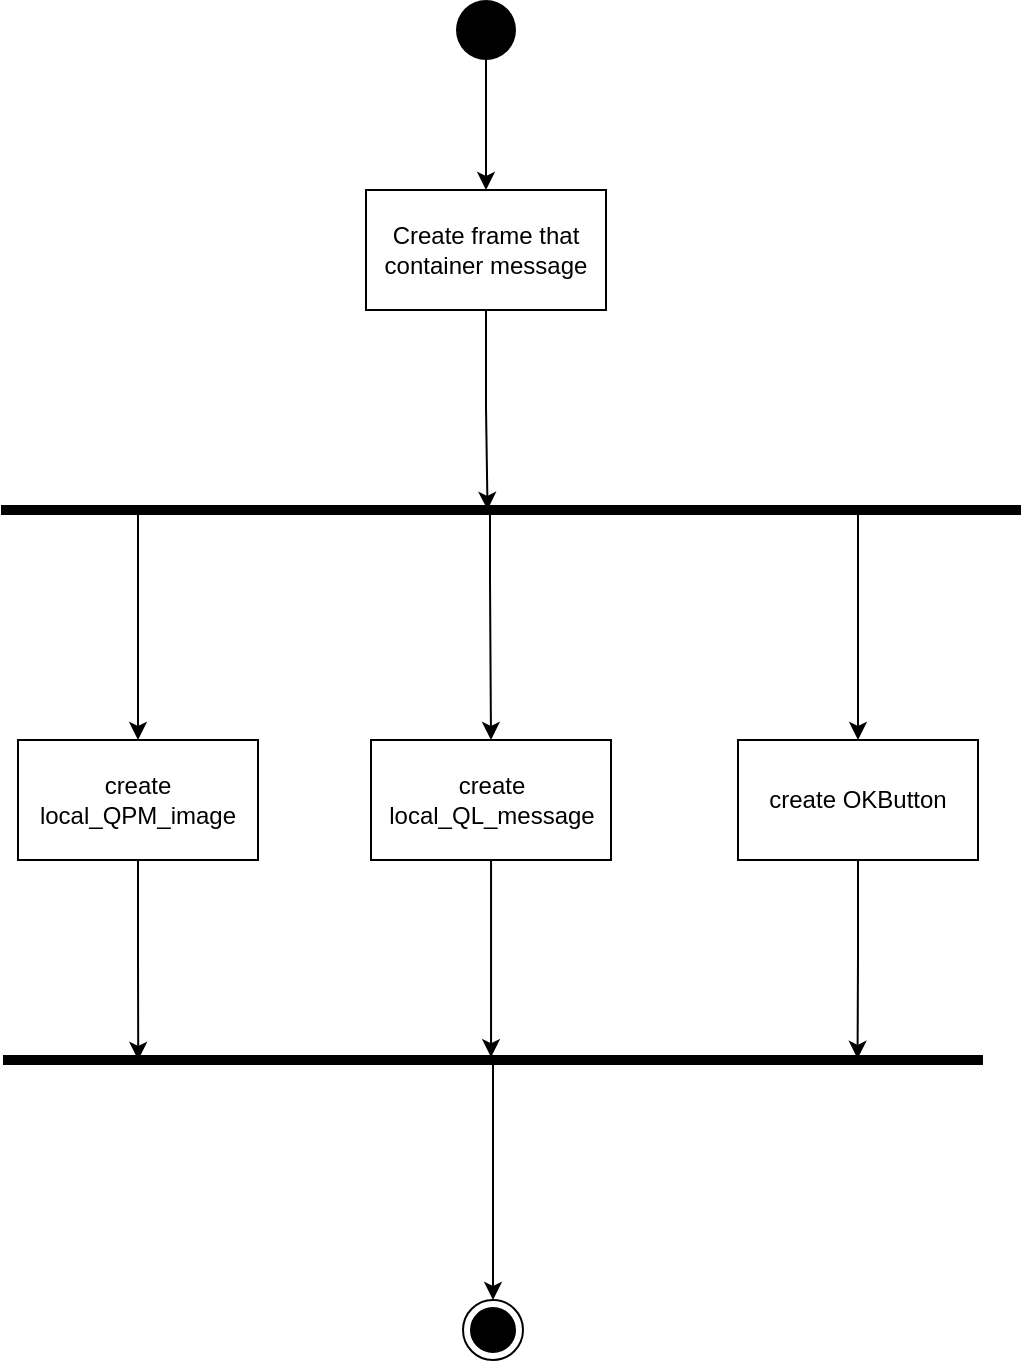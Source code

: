 <mxfile version="20.3.0" type="device" pages="6"><diagram id="C5RBs43oDa-KdzZeNtuy" name="InitialSuccess"><mxGraphModel dx="920" dy="681" grid="1" gridSize="10" guides="1" tooltips="1" connect="1" arrows="1" fold="1" page="1" pageScale="1" pageWidth="827" pageHeight="1169" math="0" shadow="0"><root><mxCell id="WIyWlLk6GJQsqaUBKTNV-0"/><mxCell id="WIyWlLk6GJQsqaUBKTNV-1" parent="WIyWlLk6GJQsqaUBKTNV-0"/><mxCell id="VTAY2eCPoD1D-6jDkXKK-2" value="" style="edgeStyle=orthogonalEdgeStyle;rounded=0;orthogonalLoop=1;jettySize=auto;html=1;" edge="1" parent="WIyWlLk6GJQsqaUBKTNV-1" source="VTAY2eCPoD1D-6jDkXKK-0" target="VTAY2eCPoD1D-6jDkXKK-1"><mxGeometry relative="1" as="geometry"/></mxCell><mxCell id="VTAY2eCPoD1D-6jDkXKK-0" value="" style="ellipse;fillColor=#000000;strokeColor=none;" vertex="1" parent="WIyWlLk6GJQsqaUBKTNV-1"><mxGeometry x="399" y="30" width="30" height="30" as="geometry"/></mxCell><mxCell id="VTAY2eCPoD1D-6jDkXKK-17" style="edgeStyle=orthogonalEdgeStyle;rounded=0;orthogonalLoop=1;jettySize=auto;html=1;entryX=0.476;entryY=0.523;entryDx=0;entryDy=0;entryPerimeter=0;" edge="1" parent="WIyWlLk6GJQsqaUBKTNV-1" source="VTAY2eCPoD1D-6jDkXKK-1" target="VTAY2eCPoD1D-6jDkXKK-6"><mxGeometry relative="1" as="geometry"/></mxCell><mxCell id="VTAY2eCPoD1D-6jDkXKK-1" value="Create frame that container message" style="whiteSpace=wrap;html=1;fillColor=default;strokeColor=default;" vertex="1" parent="WIyWlLk6GJQsqaUBKTNV-1"><mxGeometry x="354" y="125" width="120" height="60" as="geometry"/></mxCell><mxCell id="VTAY2eCPoD1D-6jDkXKK-10" value="" style="edgeStyle=orthogonalEdgeStyle;rounded=0;orthogonalLoop=1;jettySize=auto;html=1;" edge="1" parent="WIyWlLk6GJQsqaUBKTNV-1" source="VTAY2eCPoD1D-6jDkXKK-6" target="VTAY2eCPoD1D-6jDkXKK-9"><mxGeometry relative="1" as="geometry"><Array as="points"><mxPoint x="240" y="300"/><mxPoint x="240" y="300"/></Array></mxGeometry></mxCell><mxCell id="VTAY2eCPoD1D-6jDkXKK-14" style="edgeStyle=orthogonalEdgeStyle;rounded=0;orthogonalLoop=1;jettySize=auto;html=1;entryX=0.5;entryY=0;entryDx=0;entryDy=0;" edge="1" parent="WIyWlLk6GJQsqaUBKTNV-1" source="VTAY2eCPoD1D-6jDkXKK-6" target="VTAY2eCPoD1D-6jDkXKK-13"><mxGeometry relative="1" as="geometry"><Array as="points"><mxPoint x="600" y="350"/><mxPoint x="600" y="350"/></Array></mxGeometry></mxCell><mxCell id="VTAY2eCPoD1D-6jDkXKK-16" style="edgeStyle=orthogonalEdgeStyle;rounded=0;orthogonalLoop=1;jettySize=auto;html=1;entryX=0.5;entryY=0;entryDx=0;entryDy=0;" edge="1" parent="WIyWlLk6GJQsqaUBKTNV-1" source="VTAY2eCPoD1D-6jDkXKK-6" target="VTAY2eCPoD1D-6jDkXKK-11"><mxGeometry relative="1" as="geometry"><Array as="points"><mxPoint x="416" y="320"/><mxPoint x="416" y="320"/></Array></mxGeometry></mxCell><mxCell id="VTAY2eCPoD1D-6jDkXKK-6" value="" style="html=1;points=[];perimeter=orthogonalPerimeter;fillColor=#000000;strokeColor=none;rotation=90;" vertex="1" parent="WIyWlLk6GJQsqaUBKTNV-1"><mxGeometry x="424" y="30" width="5" height="510" as="geometry"/></mxCell><mxCell id="VTAY2eCPoD1D-6jDkXKK-19" style="edgeStyle=orthogonalEdgeStyle;rounded=0;orthogonalLoop=1;jettySize=auto;html=1;entryX=0.5;entryY=0.862;entryDx=0;entryDy=0;entryPerimeter=0;" edge="1" parent="WIyWlLk6GJQsqaUBKTNV-1" source="VTAY2eCPoD1D-6jDkXKK-9" target="VTAY2eCPoD1D-6jDkXKK-18"><mxGeometry relative="1" as="geometry"/></mxCell><mxCell id="VTAY2eCPoD1D-6jDkXKK-9" value="create local_QPM_image" style="whiteSpace=wrap;html=1;fillColor=default;strokeColor=default;" vertex="1" parent="WIyWlLk6GJQsqaUBKTNV-1"><mxGeometry x="180" y="400" width="120" height="60" as="geometry"/></mxCell><mxCell id="VTAY2eCPoD1D-6jDkXKK-21" style="edgeStyle=orthogonalEdgeStyle;rounded=0;orthogonalLoop=1;jettySize=auto;html=1;entryX=0.222;entryY=0.502;entryDx=0;entryDy=0;entryPerimeter=0;" edge="1" parent="WIyWlLk6GJQsqaUBKTNV-1" source="VTAY2eCPoD1D-6jDkXKK-11" target="VTAY2eCPoD1D-6jDkXKK-18"><mxGeometry relative="1" as="geometry"/></mxCell><mxCell id="VTAY2eCPoD1D-6jDkXKK-11" value="create local_QL_message" style="whiteSpace=wrap;html=1;fillColor=default;strokeColor=default;" vertex="1" parent="WIyWlLk6GJQsqaUBKTNV-1"><mxGeometry x="356.5" y="400" width="120" height="60" as="geometry"/></mxCell><mxCell id="VTAY2eCPoD1D-6jDkXKK-22" style="edgeStyle=orthogonalEdgeStyle;rounded=0;orthogonalLoop=1;jettySize=auto;html=1;entryX=0.378;entryY=0.128;entryDx=0;entryDy=0;entryPerimeter=0;" edge="1" parent="WIyWlLk6GJQsqaUBKTNV-1" source="VTAY2eCPoD1D-6jDkXKK-13" target="VTAY2eCPoD1D-6jDkXKK-18"><mxGeometry relative="1" as="geometry"/></mxCell><mxCell id="VTAY2eCPoD1D-6jDkXKK-13" value="create OKButton" style="whiteSpace=wrap;html=1;fillColor=default;strokeColor=default;" vertex="1" parent="WIyWlLk6GJQsqaUBKTNV-1"><mxGeometry x="540" y="400" width="120" height="60" as="geometry"/></mxCell><mxCell id="VTAY2eCPoD1D-6jDkXKK-24" style="edgeStyle=orthogonalEdgeStyle;rounded=0;orthogonalLoop=1;jettySize=auto;html=1;entryX=0.5;entryY=0;entryDx=0;entryDy=0;" edge="1" parent="WIyWlLk6GJQsqaUBKTNV-1" source="VTAY2eCPoD1D-6jDkXKK-18" target="VTAY2eCPoD1D-6jDkXKK-23"><mxGeometry relative="1" as="geometry"/></mxCell><mxCell id="VTAY2eCPoD1D-6jDkXKK-18" value="" style="html=1;points=[];perimeter=orthogonalPerimeter;fillColor=#000000;strokeColor=none;rotation=90;" vertex="1" parent="WIyWlLk6GJQsqaUBKTNV-1"><mxGeometry x="415" y="315" width="5" height="490" as="geometry"/></mxCell><mxCell id="VTAY2eCPoD1D-6jDkXKK-23" value="" style="ellipse;html=1;shape=endState;fillColor=strokeColor;strokeColor=default;" vertex="1" parent="WIyWlLk6GJQsqaUBKTNV-1"><mxGeometry x="402.5" y="680" width="30" height="30" as="geometry"/></mxCell></root></mxGraphModel></diagram><diagram id="vHsDtxn2GFgAUpSovwI8" name="ActivitySuccess"><mxGraphModel dx="782" dy="579" grid="1" gridSize="10" guides="1" tooltips="1" connect="1" arrows="1" fold="1" page="1" pageScale="1" pageWidth="3300" pageHeight="4681" math="0" shadow="0"><root><mxCell id="0"/><mxCell id="1" parent="0"/><mxCell id="Ofj0G9kFOYM83Hg0rXOj-3" value="" style="edgeStyle=orthogonalEdgeStyle;rounded=0;orthogonalLoop=1;jettySize=auto;html=1;" edge="1" parent="1" source="Ofj0G9kFOYM83Hg0rXOj-1" target="Ofj0G9kFOYM83Hg0rXOj-2"><mxGeometry relative="1" as="geometry"/></mxCell><mxCell id="Ofj0G9kFOYM83Hg0rXOj-1" value="" style="ellipse;fillColor=#000000;strokeColor=none;" vertex="1" parent="1"><mxGeometry x="830" y="20" width="30" height="30" as="geometry"/></mxCell><mxCell id="Ofj0G9kFOYM83Hg0rXOj-5" value="" style="edgeStyle=orthogonalEdgeStyle;rounded=0;orthogonalLoop=1;jettySize=auto;html=1;" edge="1" parent="1" source="Ofj0G9kFOYM83Hg0rXOj-2" target="Ofj0G9kFOYM83Hg0rXOj-4"><mxGeometry relative="1" as="geometry"/></mxCell><mxCell id="Ofj0G9kFOYM83Hg0rXOj-2" value="the screen display messageSuccess" style="whiteSpace=wrap;html=1;fillColor=default;strokeColor=default;" vertex="1" parent="1"><mxGeometry x="785" y="115" width="120" height="60" as="geometry"/></mxCell><mxCell id="Ofj0G9kFOYM83Hg0rXOj-7" value="" style="edgeStyle=orthogonalEdgeStyle;rounded=0;orthogonalLoop=1;jettySize=auto;html=1;" edge="1" parent="1" source="Ofj0G9kFOYM83Hg0rXOj-4" target="Ofj0G9kFOYM83Hg0rXOj-6"><mxGeometry relative="1" as="geometry"/></mxCell><mxCell id="Ofj0G9kFOYM83Hg0rXOj-11" value="" style="edgeStyle=orthogonalEdgeStyle;rounded=0;orthogonalLoop=1;jettySize=auto;html=1;" edge="1" parent="1" source="Ofj0G9kFOYM83Hg0rXOj-4" target="Ofj0G9kFOYM83Hg0rXOj-10"><mxGeometry relative="1" as="geometry"/></mxCell><mxCell id="Ofj0G9kFOYM83Hg0rXOj-4" value="Click close button" style="rhombus;whiteSpace=wrap;html=1;" vertex="1" parent="1"><mxGeometry x="805" y="245" width="80" height="80" as="geometry"/></mxCell><mxCell id="Ofj0G9kFOYM83Hg0rXOj-9" value="" style="edgeStyle=orthogonalEdgeStyle;rounded=0;orthogonalLoop=1;jettySize=auto;html=1;" edge="1" parent="1" source="Ofj0G9kFOYM83Hg0rXOj-6" target="Ofj0G9kFOYM83Hg0rXOj-8"><mxGeometry relative="1" as="geometry"/></mxCell><mxCell id="Ofj0G9kFOYM83Hg0rXOj-6" value="destroy messageSuccess&amp;nbsp;" style="whiteSpace=wrap;html=1;" vertex="1" parent="1"><mxGeometry x="625" y="255" width="120" height="60" as="geometry"/></mxCell><mxCell id="Ofj0G9kFOYM83Hg0rXOj-8" value="return 0" style="ellipse;whiteSpace=wrap;html=1;" vertex="1" parent="1"><mxGeometry x="425" y="255" width="120" height="60" as="geometry"/></mxCell><mxCell id="Ofj0G9kFOYM83Hg0rXOj-13" value="" style="edgeStyle=orthogonalEdgeStyle;rounded=0;orthogonalLoop=1;jettySize=auto;html=1;entryX=1;entryY=0.5;entryDx=0;entryDy=0;" edge="1" parent="1" source="Ofj0G9kFOYM83Hg0rXOj-10" target="Ofj0G9kFOYM83Hg0rXOj-14"><mxGeometry relative="1" as="geometry"><mxPoint x="745" y="445" as="targetPoint"/></mxGeometry></mxCell><mxCell id="Ofj0G9kFOYM83Hg0rXOj-10" value="Click okBUtton" style="rhombus;whiteSpace=wrap;html=1;" vertex="1" parent="1"><mxGeometry x="805" y="405" width="80" height="80" as="geometry"/></mxCell><mxCell id="Ofj0G9kFOYM83Hg0rXOj-16" value="" style="edgeStyle=orthogonalEdgeStyle;rounded=0;orthogonalLoop=1;jettySize=auto;html=1;" edge="1" parent="1" source="Ofj0G9kFOYM83Hg0rXOj-14" target="Ofj0G9kFOYM83Hg0rXOj-15"><mxGeometry relative="1" as="geometry"/></mxCell><mxCell id="Ofj0G9kFOYM83Hg0rXOj-14" value="destroy messageSuccess&amp;nbsp;" style="whiteSpace=wrap;html=1;" vertex="1" parent="1"><mxGeometry x="620" y="415" width="120" height="60" as="geometry"/></mxCell><mxCell id="Ofj0G9kFOYM83Hg0rXOj-15" value="return 1" style="ellipse;whiteSpace=wrap;html=1;" vertex="1" parent="1"><mxGeometry x="440" y="415" width="120" height="60" as="geometry"/></mxCell></root></mxGraphModel></diagram><diagram id="Oa_iOU9A9Cc-ViQ2VmBd" name="InitialWarning"><mxGraphModel dx="920" dy="681" grid="1" gridSize="10" guides="1" tooltips="1" connect="1" arrows="1" fold="1" page="1" pageScale="1" pageWidth="3300" pageHeight="4681" math="0" shadow="0"><root><mxCell id="0"/><mxCell id="1" parent="0"/><mxCell id="2LnP-9_MMCxJ3UL-20s1-1" value="" style="edgeStyle=orthogonalEdgeStyle;rounded=0;orthogonalLoop=1;jettySize=auto;html=1;" edge="1" parent="1" source="2LnP-9_MMCxJ3UL-20s1-2" target="2LnP-9_MMCxJ3UL-20s1-4"><mxGeometry relative="1" as="geometry"/></mxCell><mxCell id="2LnP-9_MMCxJ3UL-20s1-2" value="" style="ellipse;fillColor=#000000;strokeColor=none;" vertex="1" parent="1"><mxGeometry x="399" y="30" width="30" height="30" as="geometry"/></mxCell><mxCell id="2LnP-9_MMCxJ3UL-20s1-4" value="Create frame that container message" style="whiteSpace=wrap;html=1;fillColor=default;strokeColor=default;" vertex="1" parent="1"><mxGeometry x="354" y="125" width="120" height="60" as="geometry"/></mxCell><mxCell id="2LnP-9_MMCxJ3UL-20s1-5" value="" style="edgeStyle=orthogonalEdgeStyle;rounded=0;orthogonalLoop=1;jettySize=auto;html=1;" edge="1" parent="1" source="2LnP-9_MMCxJ3UL-20s1-8" target="2LnP-9_MMCxJ3UL-20s1-10"><mxGeometry relative="1" as="geometry"><Array as="points"><mxPoint x="144" y="300"/><mxPoint x="144" y="300"/></Array></mxGeometry></mxCell><mxCell id="2LnP-9_MMCxJ3UL-20s1-6" style="edgeStyle=orthogonalEdgeStyle;rounded=0;orthogonalLoop=1;jettySize=auto;html=1;entryX=0.5;entryY=0;entryDx=0;entryDy=0;" edge="1" parent="1" source="2LnP-9_MMCxJ3UL-20s1-8" target="2LnP-9_MMCxJ3UL-20s1-14"><mxGeometry relative="1" as="geometry"><Array as="points"><mxPoint x="504" y="350"/><mxPoint x="504" y="350"/></Array></mxGeometry></mxCell><mxCell id="2LnP-9_MMCxJ3UL-20s1-7" style="edgeStyle=orthogonalEdgeStyle;rounded=0;orthogonalLoop=1;jettySize=auto;html=1;entryX=0.5;entryY=0;entryDx=0;entryDy=0;" edge="1" parent="1" source="2LnP-9_MMCxJ3UL-20s1-8" target="2LnP-9_MMCxJ3UL-20s1-12"><mxGeometry relative="1" as="geometry"><Array as="points"><mxPoint x="320" y="320"/><mxPoint x="320" y="320"/></Array></mxGeometry></mxCell><mxCell id="2LnP-9_MMCxJ3UL-20s1-23" style="edgeStyle=orthogonalEdgeStyle;rounded=0;orthogonalLoop=1;jettySize=auto;html=1;entryX=0.5;entryY=0;entryDx=0;entryDy=0;" edge="1" parent="1" source="2LnP-9_MMCxJ3UL-20s1-8" target="2LnP-9_MMCxJ3UL-20s1-18"><mxGeometry relative="1" as="geometry"><Array as="points"><mxPoint x="684" y="350"/><mxPoint x="684" y="350"/></Array></mxGeometry></mxCell><mxCell id="2LnP-9_MMCxJ3UL-20s1-8" value="" style="html=1;points=[];perimeter=orthogonalPerimeter;fillColor=#000000;strokeColor=none;rotation=90;" vertex="1" parent="1"><mxGeometry x="449" y="-65" width="5" height="700" as="geometry"/></mxCell><mxCell id="2LnP-9_MMCxJ3UL-20s1-19" style="edgeStyle=orthogonalEdgeStyle;rounded=0;orthogonalLoop=1;jettySize=auto;html=1;entryX=0.065;entryY=0.906;entryDx=0;entryDy=0;entryPerimeter=0;" edge="1" parent="1" source="2LnP-9_MMCxJ3UL-20s1-10" target="2LnP-9_MMCxJ3UL-20s1-16"><mxGeometry relative="1" as="geometry"/></mxCell><mxCell id="2LnP-9_MMCxJ3UL-20s1-10" value="create local_QPM_image" style="whiteSpace=wrap;html=1;fillColor=default;strokeColor=default;" vertex="1" parent="1"><mxGeometry x="84" y="400" width="120" height="60" as="geometry"/></mxCell><mxCell id="2LnP-9_MMCxJ3UL-20s1-20" style="edgeStyle=orthogonalEdgeStyle;rounded=0;orthogonalLoop=1;jettySize=auto;html=1;entryX=-0.72;entryY=0.659;entryDx=0;entryDy=0;entryPerimeter=0;" edge="1" parent="1" source="2LnP-9_MMCxJ3UL-20s1-12" target="2LnP-9_MMCxJ3UL-20s1-16"><mxGeometry relative="1" as="geometry"/></mxCell><mxCell id="2LnP-9_MMCxJ3UL-20s1-12" value="create local_QL_message" style="whiteSpace=wrap;html=1;fillColor=default;strokeColor=default;" vertex="1" parent="1"><mxGeometry x="260.5" y="400" width="120" height="60" as="geometry"/></mxCell><mxCell id="2LnP-9_MMCxJ3UL-20s1-21" style="edgeStyle=orthogonalEdgeStyle;rounded=0;orthogonalLoop=1;jettySize=auto;html=1;entryX=0.222;entryY=0.403;entryDx=0;entryDy=0;entryPerimeter=0;" edge="1" parent="1" source="2LnP-9_MMCxJ3UL-20s1-14" target="2LnP-9_MMCxJ3UL-20s1-16"><mxGeometry relative="1" as="geometry"/></mxCell><mxCell id="2LnP-9_MMCxJ3UL-20s1-14" value="create OKButton" style="whiteSpace=wrap;html=1;fillColor=default;strokeColor=default;" vertex="1" parent="1"><mxGeometry x="444" y="400" width="120" height="60" as="geometry"/></mxCell><mxCell id="2LnP-9_MMCxJ3UL-20s1-24" style="edgeStyle=orthogonalEdgeStyle;rounded=0;orthogonalLoop=1;jettySize=auto;html=1;entryX=0.5;entryY=0;entryDx=0;entryDy=0;" edge="1" parent="1" source="2LnP-9_MMCxJ3UL-20s1-16" target="2LnP-9_MMCxJ3UL-20s1-17"><mxGeometry relative="1" as="geometry"><Array as="points"><mxPoint x="418" y="600"/><mxPoint x="418" y="600"/></Array></mxGeometry></mxCell><mxCell id="2LnP-9_MMCxJ3UL-20s1-16" value="" style="html=1;points=[];perimeter=orthogonalPerimeter;fillColor=#000000;strokeColor=none;rotation=90;" vertex="1" parent="1"><mxGeometry x="431.5" y="202.5" width="5" height="715" as="geometry"/></mxCell><mxCell id="2LnP-9_MMCxJ3UL-20s1-17" value="" style="ellipse;html=1;shape=endState;fillColor=strokeColor;strokeColor=default;" vertex="1" parent="1"><mxGeometry x="402.5" y="680" width="30" height="30" as="geometry"/></mxCell><mxCell id="2LnP-9_MMCxJ3UL-20s1-22" style="edgeStyle=orthogonalEdgeStyle;rounded=0;orthogonalLoop=1;jettySize=auto;html=1;entryX=0.065;entryY=0.15;entryDx=0;entryDy=0;entryPerimeter=0;" edge="1" parent="1" source="2LnP-9_MMCxJ3UL-20s1-18" target="2LnP-9_MMCxJ3UL-20s1-16"><mxGeometry relative="1" as="geometry"/></mxCell><mxCell id="2LnP-9_MMCxJ3UL-20s1-18" value="create cancelButton" style="whiteSpace=wrap;html=1;fillColor=default;strokeColor=default;" vertex="1" parent="1"><mxGeometry x="624" y="400" width="120" height="60" as="geometry"/></mxCell></root></mxGraphModel></diagram><diagram id="-FcRKZSEAYdFEObcxtan" name="ActivityWarning"><mxGraphModel dx="782" dy="579" grid="1" gridSize="10" guides="1" tooltips="1" connect="1" arrows="1" fold="1" page="1" pageScale="1" pageWidth="3300" pageHeight="4681" math="0" shadow="0"><root><mxCell id="0"/><mxCell id="1" parent="0"/><mxCell id="6W9vAIwYaWFsFEC-nCHY-1" value="" style="edgeStyle=orthogonalEdgeStyle;rounded=0;orthogonalLoop=1;jettySize=auto;html=1;" edge="1" parent="1" source="6W9vAIwYaWFsFEC-nCHY-2" target="6W9vAIwYaWFsFEC-nCHY-4"><mxGeometry relative="1" as="geometry"/></mxCell><mxCell id="6W9vAIwYaWFsFEC-nCHY-2" value="" style="ellipse;fillColor=#000000;strokeColor=none;" vertex="1" parent="1"><mxGeometry x="830" y="20" width="30" height="30" as="geometry"/></mxCell><mxCell id="6W9vAIwYaWFsFEC-nCHY-3" value="" style="edgeStyle=orthogonalEdgeStyle;rounded=0;orthogonalLoop=1;jettySize=auto;html=1;" edge="1" parent="1" source="6W9vAIwYaWFsFEC-nCHY-4" target="6W9vAIwYaWFsFEC-nCHY-7"><mxGeometry relative="1" as="geometry"/></mxCell><mxCell id="6W9vAIwYaWFsFEC-nCHY-4" value="the screen display messageSuccess" style="whiteSpace=wrap;html=1;fillColor=default;strokeColor=default;" vertex="1" parent="1"><mxGeometry x="785" y="115" width="120" height="60" as="geometry"/></mxCell><mxCell id="6W9vAIwYaWFsFEC-nCHY-5" value="" style="edgeStyle=orthogonalEdgeStyle;rounded=0;orthogonalLoop=1;jettySize=auto;html=1;" edge="1" parent="1" source="6W9vAIwYaWFsFEC-nCHY-7" target="6W9vAIwYaWFsFEC-nCHY-9"><mxGeometry relative="1" as="geometry"/></mxCell><mxCell id="6W9vAIwYaWFsFEC-nCHY-6" value="" style="edgeStyle=orthogonalEdgeStyle;rounded=0;orthogonalLoop=1;jettySize=auto;html=1;" edge="1" parent="1" source="6W9vAIwYaWFsFEC-nCHY-7" target="6W9vAIwYaWFsFEC-nCHY-12"><mxGeometry relative="1" as="geometry"/></mxCell><mxCell id="6W9vAIwYaWFsFEC-nCHY-7" value="Click close button" style="rhombus;whiteSpace=wrap;html=1;" vertex="1" parent="1"><mxGeometry x="805" y="245" width="80" height="80" as="geometry"/></mxCell><mxCell id="6W9vAIwYaWFsFEC-nCHY-8" value="" style="edgeStyle=orthogonalEdgeStyle;rounded=0;orthogonalLoop=1;jettySize=auto;html=1;" edge="1" parent="1" source="6W9vAIwYaWFsFEC-nCHY-9" target="6W9vAIwYaWFsFEC-nCHY-10"><mxGeometry relative="1" as="geometry"/></mxCell><mxCell id="6W9vAIwYaWFsFEC-nCHY-9" value="destroy messageSuccess&amp;nbsp;" style="whiteSpace=wrap;html=1;" vertex="1" parent="1"><mxGeometry x="625" y="255" width="120" height="60" as="geometry"/></mxCell><mxCell id="6W9vAIwYaWFsFEC-nCHY-10" value="return 0" style="ellipse;whiteSpace=wrap;html=1;" vertex="1" parent="1"><mxGeometry x="425" y="255" width="120" height="60" as="geometry"/></mxCell><mxCell id="6W9vAIwYaWFsFEC-nCHY-11" value="" style="edgeStyle=orthogonalEdgeStyle;rounded=0;orthogonalLoop=1;jettySize=auto;html=1;entryX=1;entryY=0.5;entryDx=0;entryDy=0;" edge="1" parent="1" source="6W9vAIwYaWFsFEC-nCHY-12" target="6W9vAIwYaWFsFEC-nCHY-14"><mxGeometry relative="1" as="geometry"><mxPoint x="745" y="445" as="targetPoint"/></mxGeometry></mxCell><mxCell id="6W9vAIwYaWFsFEC-nCHY-17" style="edgeStyle=orthogonalEdgeStyle;rounded=0;orthogonalLoop=1;jettySize=auto;html=1;entryX=0.5;entryY=0;entryDx=0;entryDy=0;" edge="1" parent="1" source="6W9vAIwYaWFsFEC-nCHY-12" target="6W9vAIwYaWFsFEC-nCHY-16"><mxGeometry relative="1" as="geometry"/></mxCell><mxCell id="6W9vAIwYaWFsFEC-nCHY-12" value="Click okBUtton" style="rhombus;whiteSpace=wrap;html=1;" vertex="1" parent="1"><mxGeometry x="805" y="405" width="80" height="80" as="geometry"/></mxCell><mxCell id="6W9vAIwYaWFsFEC-nCHY-13" value="" style="edgeStyle=orthogonalEdgeStyle;rounded=0;orthogonalLoop=1;jettySize=auto;html=1;" edge="1" parent="1" source="6W9vAIwYaWFsFEC-nCHY-14" target="6W9vAIwYaWFsFEC-nCHY-15"><mxGeometry relative="1" as="geometry"/></mxCell><mxCell id="6W9vAIwYaWFsFEC-nCHY-14" value="destroy messageSuccess&amp;nbsp;" style="whiteSpace=wrap;html=1;" vertex="1" parent="1"><mxGeometry x="620" y="415" width="120" height="60" as="geometry"/></mxCell><mxCell id="6W9vAIwYaWFsFEC-nCHY-15" value="return 1" style="ellipse;whiteSpace=wrap;html=1;" vertex="1" parent="1"><mxGeometry x="440" y="415" width="120" height="60" as="geometry"/></mxCell><mxCell id="6W9vAIwYaWFsFEC-nCHY-19" style="edgeStyle=orthogonalEdgeStyle;rounded=0;orthogonalLoop=1;jettySize=auto;html=1;entryX=1;entryY=0.5;entryDx=0;entryDy=0;" edge="1" parent="1" source="6W9vAIwYaWFsFEC-nCHY-16" target="6W9vAIwYaWFsFEC-nCHY-18"><mxGeometry relative="1" as="geometry"/></mxCell><mxCell id="6W9vAIwYaWFsFEC-nCHY-16" value="Click okBUtton" style="rhombus;whiteSpace=wrap;html=1;" vertex="1" parent="1"><mxGeometry x="805" y="570" width="80" height="80" as="geometry"/></mxCell><mxCell id="6W9vAIwYaWFsFEC-nCHY-21" style="edgeStyle=orthogonalEdgeStyle;rounded=0;orthogonalLoop=1;jettySize=auto;html=1;entryX=1;entryY=0.5;entryDx=0;entryDy=0;" edge="1" parent="1" source="6W9vAIwYaWFsFEC-nCHY-18" target="6W9vAIwYaWFsFEC-nCHY-20"><mxGeometry relative="1" as="geometry"/></mxCell><mxCell id="6W9vAIwYaWFsFEC-nCHY-18" value="destroy messageSuccess&amp;nbsp;" style="whiteSpace=wrap;html=1;" vertex="1" parent="1"><mxGeometry x="620" y="580" width="120" height="60" as="geometry"/></mxCell><mxCell id="6W9vAIwYaWFsFEC-nCHY-20" value="return 2" style="ellipse;whiteSpace=wrap;html=1;" vertex="1" parent="1"><mxGeometry x="425" y="580" width="120" height="60" as="geometry"/></mxCell></root></mxGraphModel></diagram><diagram id="dTHsjY0hNLsjj54_qlJu" name="InitialInfo"><mxGraphModel dx="920" dy="681" grid="1" gridSize="10" guides="1" tooltips="1" connect="1" arrows="1" fold="1" page="1" pageScale="1" pageWidth="3300" pageHeight="4681" math="0" shadow="0"><root><mxCell id="0"/><mxCell id="1" parent="0"/><mxCell id="hNFa_3ugSLZf_bxjtPM1-1" value="" style="edgeStyle=orthogonalEdgeStyle;rounded=0;orthogonalLoop=1;jettySize=auto;html=1;" edge="1" parent="1" source="hNFa_3ugSLZf_bxjtPM1-2" target="hNFa_3ugSLZf_bxjtPM1-4"><mxGeometry relative="1" as="geometry"/></mxCell><mxCell id="hNFa_3ugSLZf_bxjtPM1-2" value="" style="ellipse;fillColor=#000000;strokeColor=none;" vertex="1" parent="1"><mxGeometry x="399" y="30" width="30" height="30" as="geometry"/></mxCell><mxCell id="hNFa_3ugSLZf_bxjtPM1-3" style="edgeStyle=orthogonalEdgeStyle;rounded=0;orthogonalLoop=1;jettySize=auto;html=1;entryX=0.476;entryY=0.523;entryDx=0;entryDy=0;entryPerimeter=0;" edge="1" parent="1" source="hNFa_3ugSLZf_bxjtPM1-4" target="hNFa_3ugSLZf_bxjtPM1-8"><mxGeometry relative="1" as="geometry"/></mxCell><mxCell id="hNFa_3ugSLZf_bxjtPM1-4" value="Create frame that container message" style="whiteSpace=wrap;html=1;fillColor=default;strokeColor=default;" vertex="1" parent="1"><mxGeometry x="354" y="125" width="120" height="60" as="geometry"/></mxCell><mxCell id="hNFa_3ugSLZf_bxjtPM1-5" value="" style="edgeStyle=orthogonalEdgeStyle;rounded=0;orthogonalLoop=1;jettySize=auto;html=1;" edge="1" parent="1" source="hNFa_3ugSLZf_bxjtPM1-8" target="hNFa_3ugSLZf_bxjtPM1-10"><mxGeometry relative="1" as="geometry"><Array as="points"><mxPoint x="240" y="300"/><mxPoint x="240" y="300"/></Array></mxGeometry></mxCell><mxCell id="hNFa_3ugSLZf_bxjtPM1-6" style="edgeStyle=orthogonalEdgeStyle;rounded=0;orthogonalLoop=1;jettySize=auto;html=1;entryX=0.5;entryY=0;entryDx=0;entryDy=0;" edge="1" parent="1" source="hNFa_3ugSLZf_bxjtPM1-8" target="hNFa_3ugSLZf_bxjtPM1-14"><mxGeometry relative="1" as="geometry"><Array as="points"><mxPoint x="600" y="350"/><mxPoint x="600" y="350"/></Array></mxGeometry></mxCell><mxCell id="hNFa_3ugSLZf_bxjtPM1-7" style="edgeStyle=orthogonalEdgeStyle;rounded=0;orthogonalLoop=1;jettySize=auto;html=1;entryX=0.5;entryY=0;entryDx=0;entryDy=0;" edge="1" parent="1" source="hNFa_3ugSLZf_bxjtPM1-8" target="hNFa_3ugSLZf_bxjtPM1-12"><mxGeometry relative="1" as="geometry"><Array as="points"><mxPoint x="416" y="320"/><mxPoint x="416" y="320"/></Array></mxGeometry></mxCell><mxCell id="hNFa_3ugSLZf_bxjtPM1-8" value="" style="html=1;points=[];perimeter=orthogonalPerimeter;fillColor=#000000;strokeColor=none;rotation=90;" vertex="1" parent="1"><mxGeometry x="424" y="30" width="5" height="510" as="geometry"/></mxCell><mxCell id="hNFa_3ugSLZf_bxjtPM1-9" style="edgeStyle=orthogonalEdgeStyle;rounded=0;orthogonalLoop=1;jettySize=auto;html=1;entryX=0.5;entryY=0.862;entryDx=0;entryDy=0;entryPerimeter=0;" edge="1" parent="1" source="hNFa_3ugSLZf_bxjtPM1-10" target="hNFa_3ugSLZf_bxjtPM1-16"><mxGeometry relative="1" as="geometry"/></mxCell><mxCell id="hNFa_3ugSLZf_bxjtPM1-10" value="create local_QPM_image" style="whiteSpace=wrap;html=1;fillColor=default;strokeColor=default;" vertex="1" parent="1"><mxGeometry x="180" y="400" width="120" height="60" as="geometry"/></mxCell><mxCell id="hNFa_3ugSLZf_bxjtPM1-11" style="edgeStyle=orthogonalEdgeStyle;rounded=0;orthogonalLoop=1;jettySize=auto;html=1;entryX=0.222;entryY=0.502;entryDx=0;entryDy=0;entryPerimeter=0;" edge="1" parent="1" source="hNFa_3ugSLZf_bxjtPM1-12" target="hNFa_3ugSLZf_bxjtPM1-16"><mxGeometry relative="1" as="geometry"/></mxCell><mxCell id="hNFa_3ugSLZf_bxjtPM1-12" value="create local_QL_message" style="whiteSpace=wrap;html=1;fillColor=default;strokeColor=default;" vertex="1" parent="1"><mxGeometry x="356.5" y="400" width="120" height="60" as="geometry"/></mxCell><mxCell id="hNFa_3ugSLZf_bxjtPM1-13" style="edgeStyle=orthogonalEdgeStyle;rounded=0;orthogonalLoop=1;jettySize=auto;html=1;entryX=0.378;entryY=0.128;entryDx=0;entryDy=0;entryPerimeter=0;" edge="1" parent="1" source="hNFa_3ugSLZf_bxjtPM1-14" target="hNFa_3ugSLZf_bxjtPM1-16"><mxGeometry relative="1" as="geometry"/></mxCell><mxCell id="hNFa_3ugSLZf_bxjtPM1-14" value="create OKButton" style="whiteSpace=wrap;html=1;fillColor=default;strokeColor=default;" vertex="1" parent="1"><mxGeometry x="540" y="400" width="120" height="60" as="geometry"/></mxCell><mxCell id="hNFa_3ugSLZf_bxjtPM1-15" style="edgeStyle=orthogonalEdgeStyle;rounded=0;orthogonalLoop=1;jettySize=auto;html=1;entryX=0.5;entryY=0;entryDx=0;entryDy=0;" edge="1" parent="1" source="hNFa_3ugSLZf_bxjtPM1-16" target="hNFa_3ugSLZf_bxjtPM1-17"><mxGeometry relative="1" as="geometry"/></mxCell><mxCell id="hNFa_3ugSLZf_bxjtPM1-16" value="" style="html=1;points=[];perimeter=orthogonalPerimeter;fillColor=#000000;strokeColor=none;rotation=90;" vertex="1" parent="1"><mxGeometry x="415" y="315" width="5" height="490" as="geometry"/></mxCell><mxCell id="hNFa_3ugSLZf_bxjtPM1-17" value="" style="ellipse;html=1;shape=endState;fillColor=strokeColor;strokeColor=default;" vertex="1" parent="1"><mxGeometry x="402.5" y="680" width="30" height="30" as="geometry"/></mxCell></root></mxGraphModel></diagram><diagram id="c5qYeO2vR2pXdo4v-7lR" name="ActivityInfo"><mxGraphModel dx="782" dy="579" grid="1" gridSize="10" guides="1" tooltips="1" connect="1" arrows="1" fold="1" page="1" pageScale="1" pageWidth="3300" pageHeight="4681" math="0" shadow="0"><root><mxCell id="0"/><mxCell id="1" parent="0"/><mxCell id="fLfs-pS-QYsdwjo6qP24-1" value="" style="edgeStyle=orthogonalEdgeStyle;rounded=0;orthogonalLoop=1;jettySize=auto;html=1;" edge="1" parent="1" source="fLfs-pS-QYsdwjo6qP24-2" target="fLfs-pS-QYsdwjo6qP24-4"><mxGeometry relative="1" as="geometry"/></mxCell><mxCell id="fLfs-pS-QYsdwjo6qP24-2" value="" style="ellipse;fillColor=#000000;strokeColor=none;" vertex="1" parent="1"><mxGeometry x="830" y="20" width="30" height="30" as="geometry"/></mxCell><mxCell id="fLfs-pS-QYsdwjo6qP24-3" value="" style="edgeStyle=orthogonalEdgeStyle;rounded=0;orthogonalLoop=1;jettySize=auto;html=1;" edge="1" parent="1" source="fLfs-pS-QYsdwjo6qP24-4" target="fLfs-pS-QYsdwjo6qP24-7"><mxGeometry relative="1" as="geometry"/></mxCell><mxCell id="fLfs-pS-QYsdwjo6qP24-4" value="the screen display messageSuccess" style="whiteSpace=wrap;html=1;fillColor=default;strokeColor=default;" vertex="1" parent="1"><mxGeometry x="785" y="115" width="120" height="60" as="geometry"/></mxCell><mxCell id="fLfs-pS-QYsdwjo6qP24-5" value="" style="edgeStyle=orthogonalEdgeStyle;rounded=0;orthogonalLoop=1;jettySize=auto;html=1;" edge="1" parent="1" source="fLfs-pS-QYsdwjo6qP24-7" target="fLfs-pS-QYsdwjo6qP24-9"><mxGeometry relative="1" as="geometry"/></mxCell><mxCell id="fLfs-pS-QYsdwjo6qP24-6" value="" style="edgeStyle=orthogonalEdgeStyle;rounded=0;orthogonalLoop=1;jettySize=auto;html=1;" edge="1" parent="1" source="fLfs-pS-QYsdwjo6qP24-7" target="fLfs-pS-QYsdwjo6qP24-12"><mxGeometry relative="1" as="geometry"/></mxCell><mxCell id="fLfs-pS-QYsdwjo6qP24-7" value="Click close button" style="rhombus;whiteSpace=wrap;html=1;" vertex="1" parent="1"><mxGeometry x="805" y="245" width="80" height="80" as="geometry"/></mxCell><mxCell id="fLfs-pS-QYsdwjo6qP24-8" value="" style="edgeStyle=orthogonalEdgeStyle;rounded=0;orthogonalLoop=1;jettySize=auto;html=1;" edge="1" parent="1" source="fLfs-pS-QYsdwjo6qP24-9" target="fLfs-pS-QYsdwjo6qP24-10"><mxGeometry relative="1" as="geometry"/></mxCell><mxCell id="fLfs-pS-QYsdwjo6qP24-9" value="destroy messageSuccess&amp;nbsp;" style="whiteSpace=wrap;html=1;" vertex="1" parent="1"><mxGeometry x="625" y="255" width="120" height="60" as="geometry"/></mxCell><mxCell id="fLfs-pS-QYsdwjo6qP24-10" value="return 0" style="ellipse;whiteSpace=wrap;html=1;" vertex="1" parent="1"><mxGeometry x="425" y="255" width="120" height="60" as="geometry"/></mxCell><mxCell id="fLfs-pS-QYsdwjo6qP24-11" value="" style="edgeStyle=orthogonalEdgeStyle;rounded=0;orthogonalLoop=1;jettySize=auto;html=1;entryX=1;entryY=0.5;entryDx=0;entryDy=0;" edge="1" parent="1" source="fLfs-pS-QYsdwjo6qP24-12" target="fLfs-pS-QYsdwjo6qP24-14"><mxGeometry relative="1" as="geometry"><mxPoint x="745" y="445" as="targetPoint"/></mxGeometry></mxCell><mxCell id="fLfs-pS-QYsdwjo6qP24-12" value="Click okBUtton" style="rhombus;whiteSpace=wrap;html=1;" vertex="1" parent="1"><mxGeometry x="805" y="405" width="80" height="80" as="geometry"/></mxCell><mxCell id="fLfs-pS-QYsdwjo6qP24-13" value="" style="edgeStyle=orthogonalEdgeStyle;rounded=0;orthogonalLoop=1;jettySize=auto;html=1;" edge="1" parent="1" source="fLfs-pS-QYsdwjo6qP24-14" target="fLfs-pS-QYsdwjo6qP24-15"><mxGeometry relative="1" as="geometry"/></mxCell><mxCell id="fLfs-pS-QYsdwjo6qP24-14" value="destroy messageSuccess&amp;nbsp;" style="whiteSpace=wrap;html=1;" vertex="1" parent="1"><mxGeometry x="620" y="415" width="120" height="60" as="geometry"/></mxCell><mxCell id="fLfs-pS-QYsdwjo6qP24-15" value="return 1" style="ellipse;whiteSpace=wrap;html=1;" vertex="1" parent="1"><mxGeometry x="440" y="415" width="120" height="60" as="geometry"/></mxCell></root></mxGraphModel></diagram></mxfile>